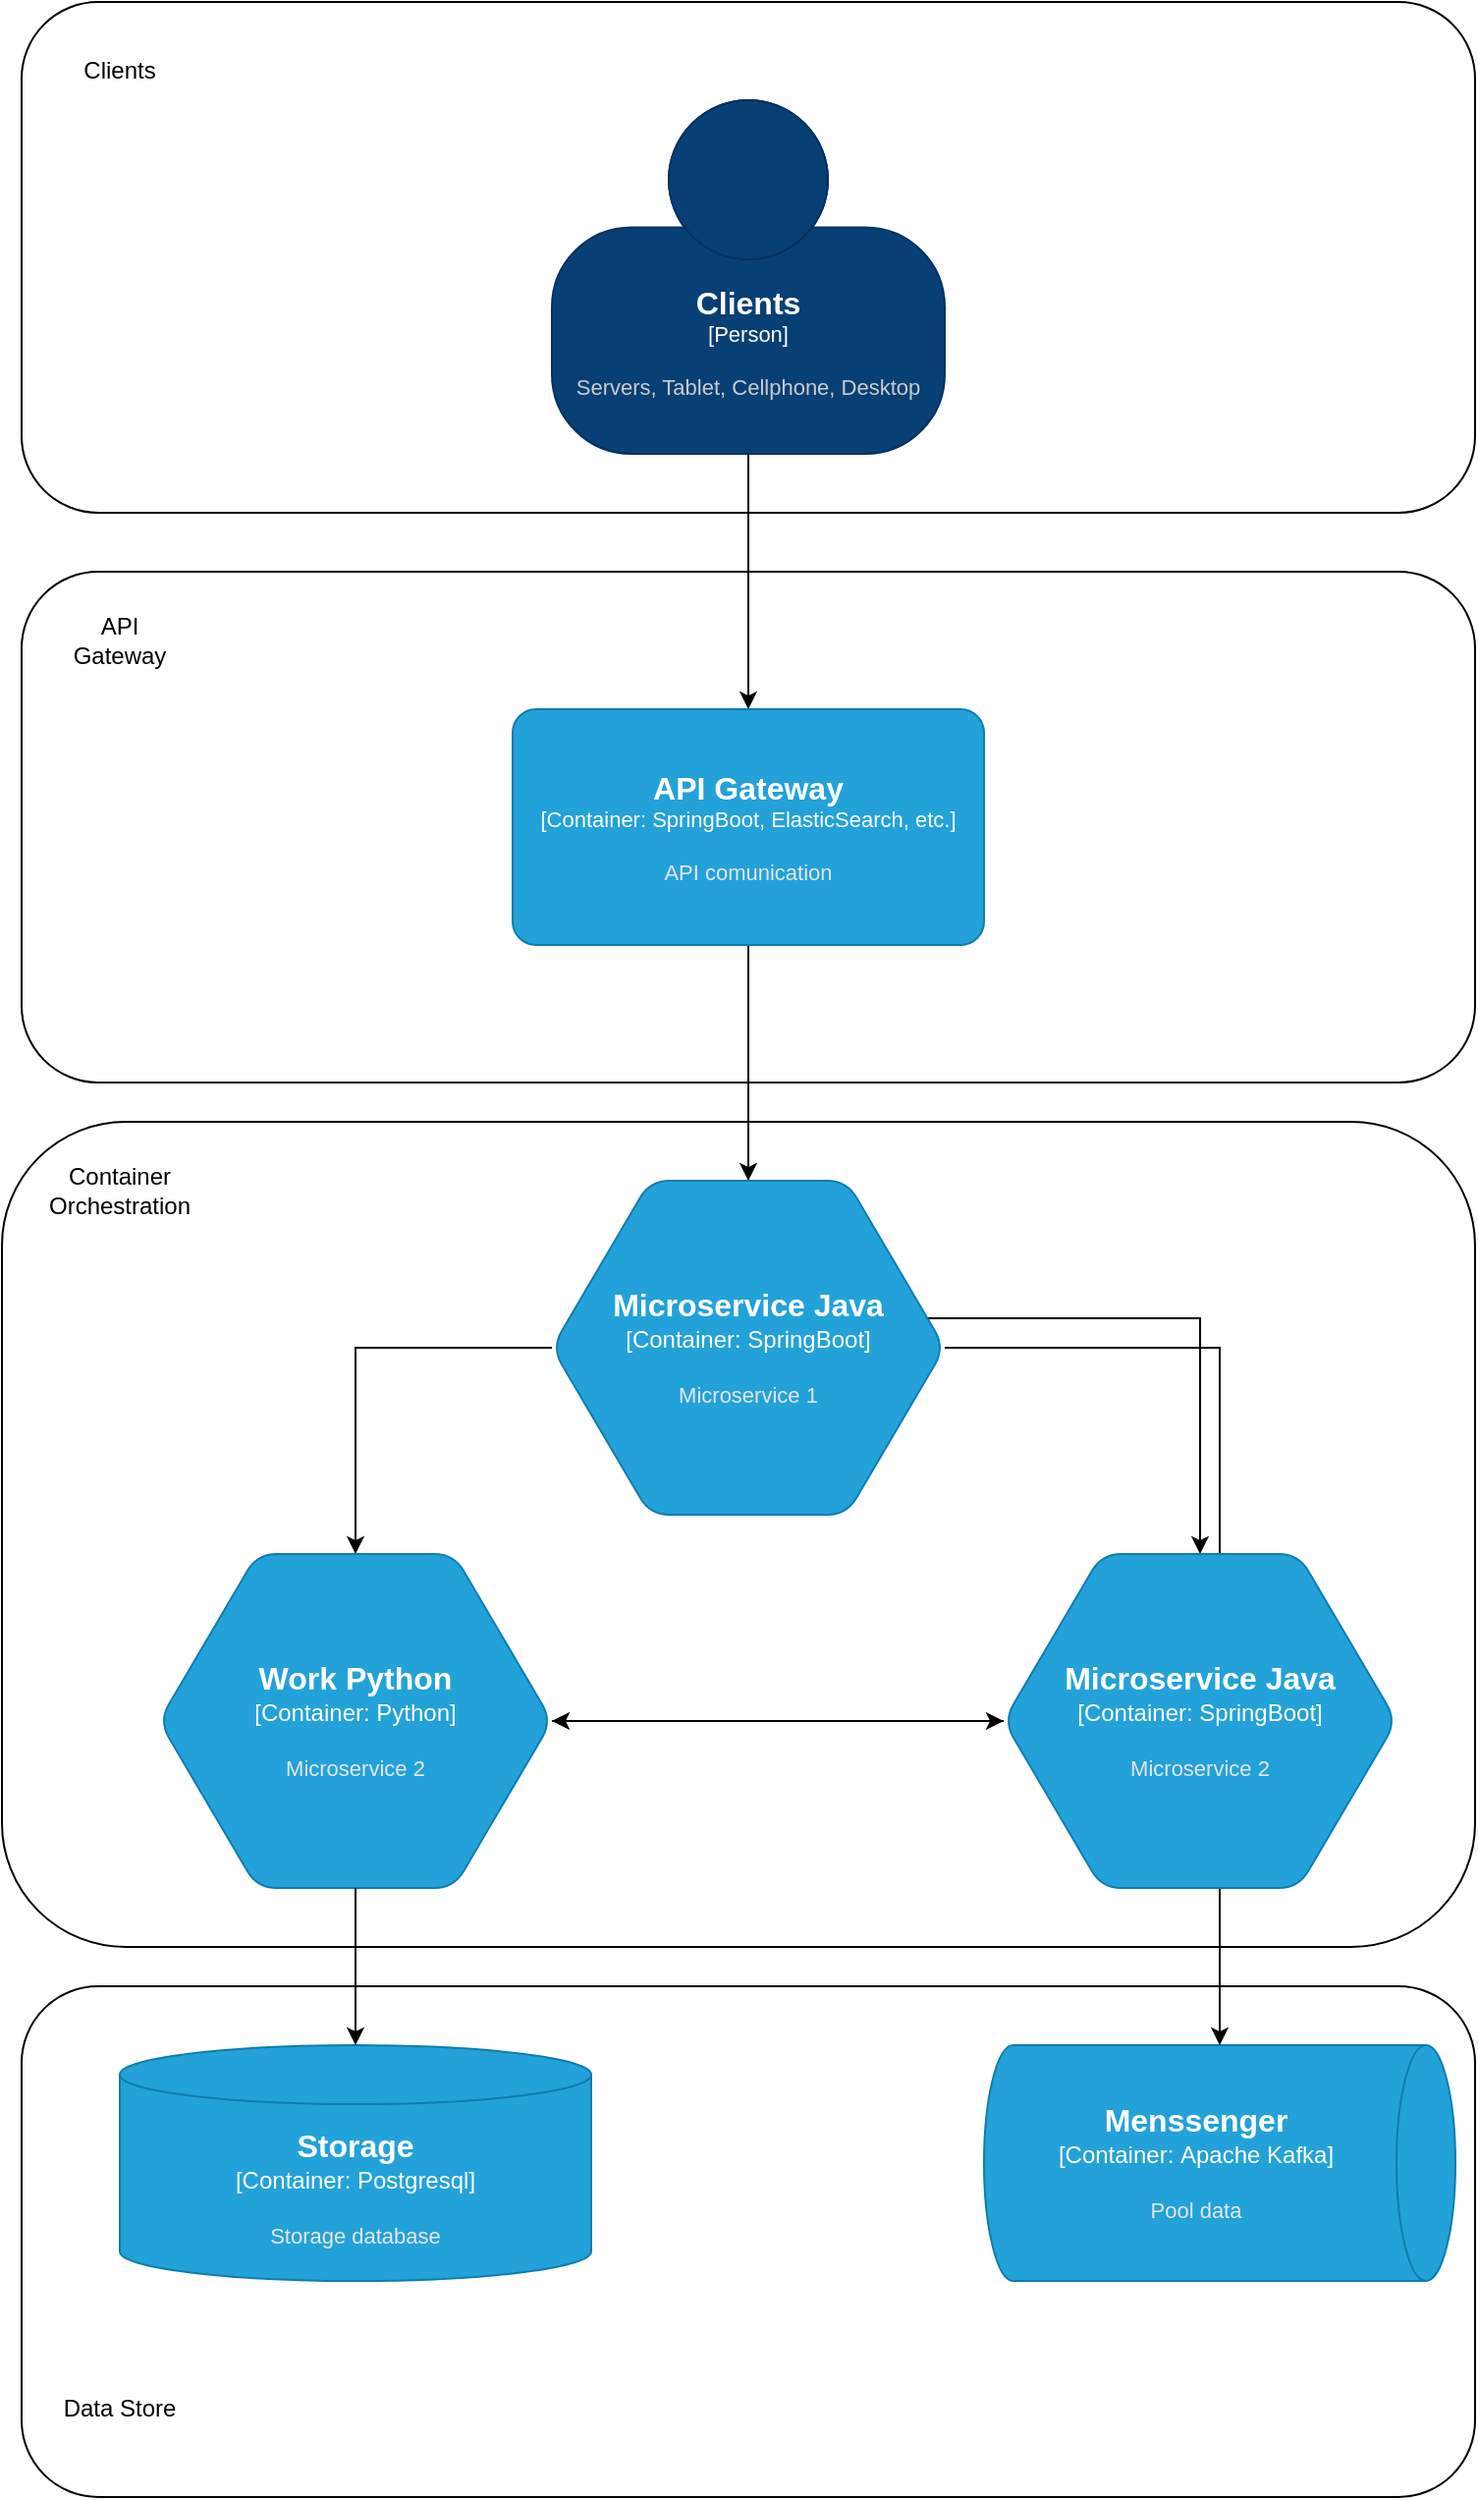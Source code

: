 <mxfile version="26.1.1">
  <diagram name="Página-1" id="Fx_aupuDhgohJPMCdNPm">
    <mxGraphModel dx="2206" dy="2340" grid="1" gridSize="10" guides="1" tooltips="1" connect="1" arrows="1" fold="1" page="1" pageScale="1" pageWidth="827" pageHeight="1169" math="0" shadow="0">
      <root>
        <mxCell id="0" />
        <mxCell id="1" parent="0" />
        <mxCell id="8dng1zDtRAngyuGrpScI-24" value="" style="rounded=1;whiteSpace=wrap;html=1;" vertex="1" parent="1">
          <mxGeometry x="30" y="960" width="740" height="260" as="geometry" />
        </mxCell>
        <mxCell id="8dng1zDtRAngyuGrpScI-23" value="" style="rounded=1;whiteSpace=wrap;html=1;" vertex="1" parent="1">
          <mxGeometry x="20" y="520" width="750" height="420" as="geometry" />
        </mxCell>
        <mxCell id="8dng1zDtRAngyuGrpScI-20" value="" style="rounded=1;whiteSpace=wrap;html=1;" vertex="1" parent="1">
          <mxGeometry x="30" y="240" width="740" height="260" as="geometry" />
        </mxCell>
        <mxCell id="8dng1zDtRAngyuGrpScI-19" value="" style="rounded=1;whiteSpace=wrap;html=1;" vertex="1" parent="1">
          <mxGeometry x="30" y="-50" width="740" height="260" as="geometry" />
        </mxCell>
        <mxCell id="8dng1zDtRAngyuGrpScI-7" value="" style="edgeStyle=orthogonalEdgeStyle;rounded=0;orthogonalLoop=1;jettySize=auto;html=1;" edge="1" parent="1" source="8dng1zDtRAngyuGrpScI-2" target="8dng1zDtRAngyuGrpScI-6">
          <mxGeometry relative="1" as="geometry" />
        </mxCell>
        <object placeholders="1" c4Name="Clients" c4Type="Person" c4Description="Servers, Tablet, Cellphone, Desktop" label="&lt;font style=&quot;font-size: 16px&quot;&gt;&lt;b&gt;%c4Name%&lt;/b&gt;&lt;/font&gt;&lt;div&gt;[%c4Type%]&lt;/div&gt;&lt;br&gt;&lt;div&gt;&lt;font style=&quot;font-size: 11px&quot;&gt;&lt;font color=&quot;#cccccc&quot;&gt;%c4Description%&lt;/font&gt;&lt;/div&gt;" id="8dng1zDtRAngyuGrpScI-2">
          <mxCell style="html=1;fontSize=11;dashed=0;whiteSpace=wrap;fillColor=#083F75;strokeColor=#06315C;fontColor=#ffffff;shape=mxgraph.c4.person2;align=center;metaEdit=1;points=[[0.5,0,0],[1,0.5,0],[1,0.75,0],[0.75,1,0],[0.5,1,0],[0.25,1,0],[0,0.75,0],[0,0.5,0]];resizable=0;" vertex="1" parent="1">
            <mxGeometry x="300" width="200" height="180" as="geometry" />
          </mxCell>
        </object>
        <object placeholders="1" c4Name="Menssenger" c4Type="Container" c4Technology="Apache Kafka" c4Description="Pool data" label="&lt;font style=&quot;font-size: 16px&quot;&gt;&lt;b&gt;%c4Name%&lt;/b&gt;&lt;/font&gt;&lt;div&gt;[%c4Type%:&amp;nbsp;%c4Technology%]&lt;/div&gt;&lt;br&gt;&lt;div&gt;&lt;font style=&quot;font-size: 11px&quot;&gt;&lt;font color=&quot;#E6E6E6&quot;&gt;%c4Description%&lt;/font&gt;&lt;/div&gt;" id="8dng1zDtRAngyuGrpScI-4">
          <mxCell style="shape=cylinder3;size=15;direction=south;whiteSpace=wrap;html=1;boundedLbl=1;rounded=0;labelBackgroundColor=none;fillColor=#23A2D9;fontSize=12;fontColor=#ffffff;align=center;strokeColor=#0E7DAD;metaEdit=1;points=[[0.5,0,0],[1,0.25,0],[1,0.5,0],[1,0.75,0],[0.5,1,0],[0,0.75,0],[0,0.5,0],[0,0.25,0]];resizable=0;" vertex="1" parent="1">
            <mxGeometry x="520" y="990" width="240" height="120" as="geometry" />
          </mxCell>
        </object>
        <object placeholders="1" c4Name="Storage" c4Type="Container" c4Technology="Postgresql" c4Description="Storage database" label="&lt;font style=&quot;font-size: 16px&quot;&gt;&lt;b&gt;%c4Name%&lt;/b&gt;&lt;/font&gt;&lt;div&gt;[%c4Type%:&amp;nbsp;%c4Technology%]&lt;/div&gt;&lt;br&gt;&lt;div&gt;&lt;font style=&quot;font-size: 11px&quot;&gt;&lt;font color=&quot;#E6E6E6&quot;&gt;%c4Description%&lt;/font&gt;&lt;/div&gt;" id="8dng1zDtRAngyuGrpScI-5">
          <mxCell style="shape=cylinder3;size=15;whiteSpace=wrap;html=1;boundedLbl=1;rounded=0;labelBackgroundColor=none;fillColor=#23A2D9;fontSize=12;fontColor=#ffffff;align=center;strokeColor=#0E7DAD;metaEdit=1;points=[[0.5,0,0],[1,0.25,0],[1,0.5,0],[1,0.75,0],[0.5,1,0],[0,0.75,0],[0,0.5,0],[0,0.25,0]];resizable=0;" vertex="1" parent="1">
            <mxGeometry x="80" y="990" width="240" height="120" as="geometry" />
          </mxCell>
        </object>
        <mxCell id="8dng1zDtRAngyuGrpScI-11" value="" style="edgeStyle=orthogonalEdgeStyle;rounded=0;orthogonalLoop=1;jettySize=auto;html=1;" edge="1" parent="1" source="8dng1zDtRAngyuGrpScI-6" target="8dng1zDtRAngyuGrpScI-8">
          <mxGeometry relative="1" as="geometry" />
        </mxCell>
        <mxCell id="8dng1zDtRAngyuGrpScI-12" style="edgeStyle=orthogonalEdgeStyle;rounded=0;orthogonalLoop=1;jettySize=auto;html=1;entryX=0.5;entryY=0;entryDx=0;entryDy=0;entryPerimeter=0;" edge="1" parent="1" source="8dng1zDtRAngyuGrpScI-20" target="8dng1zDtRAngyuGrpScI-10">
          <mxGeometry relative="1" as="geometry">
            <mxPoint x="620" y="660" as="targetPoint" />
          </mxGeometry>
        </mxCell>
        <mxCell id="8dng1zDtRAngyuGrpScI-13" style="edgeStyle=orthogonalEdgeStyle;rounded=0;orthogonalLoop=1;jettySize=auto;html=1;entryX=0.5;entryY=0;entryDx=0;entryDy=0;entryPerimeter=0;exitX=0;exitY=0.5;exitDx=0;exitDy=0;exitPerimeter=0;" edge="1" parent="1" source="8dng1zDtRAngyuGrpScI-8" target="8dng1zDtRAngyuGrpScI-9">
          <mxGeometry relative="1" as="geometry">
            <mxPoint x="200" y="730" as="targetPoint" />
          </mxGeometry>
        </mxCell>
        <object placeholders="1" c4Name="Microservice Java" c4Type="Container" c4Technology="SpringBoot" c4Description="Microservice 1" label="&lt;font style=&quot;font-size: 16px&quot;&gt;&lt;b&gt;%c4Name%&lt;/b&gt;&lt;/font&gt;&lt;div&gt;[%c4Type%:&amp;nbsp;%c4Technology%]&lt;/div&gt;&lt;br&gt;&lt;div&gt;&lt;font style=&quot;font-size: 11px&quot;&gt;&lt;font color=&quot;#E6E6E6&quot;&gt;%c4Description%&lt;/font&gt;&lt;/div&gt;" id="8dng1zDtRAngyuGrpScI-8">
          <mxCell style="shape=hexagon;size=50;perimeter=hexagonPerimeter2;whiteSpace=wrap;html=1;fixedSize=1;rounded=1;labelBackgroundColor=none;fillColor=#23A2D9;fontSize=12;fontColor=#ffffff;align=center;strokeColor=#0E7DAD;metaEdit=1;points=[[0.5,0,0],[1,0.25,0],[1,0.5,0],[1,0.75,0],[0.5,1,0],[0,0.75,0],[0,0.5,0],[0,0.25,0]];resizable=0;" vertex="1" parent="1">
            <mxGeometry x="300" y="550" width="200" height="170" as="geometry" />
          </mxCell>
        </object>
        <object placeholders="1" c4Name="Work Python" c4Type="Container" c4Technology="Python" c4Description="Microservice 2" label="&lt;font style=&quot;font-size: 16px&quot;&gt;&lt;b&gt;%c4Name%&lt;/b&gt;&lt;/font&gt;&lt;div&gt;[%c4Type%:&amp;nbsp;%c4Technology%]&lt;/div&gt;&lt;br&gt;&lt;div&gt;&lt;font style=&quot;font-size: 11px&quot;&gt;&lt;font color=&quot;#E6E6E6&quot;&gt;%c4Description%&lt;/font&gt;&lt;/div&gt;" id="8dng1zDtRAngyuGrpScI-9">
          <mxCell style="shape=hexagon;size=50;perimeter=hexagonPerimeter2;whiteSpace=wrap;html=1;fixedSize=1;rounded=1;labelBackgroundColor=none;fillColor=#23A2D9;fontSize=12;fontColor=#ffffff;align=center;strokeColor=#0E7DAD;metaEdit=1;points=[[0.5,0,0],[1,0.25,0],[1,0.5,0],[1,0.75,0],[0.5,1,0],[0,0.75,0],[0,0.5,0],[0,0.25,0]];resizable=0;" vertex="1" parent="1">
            <mxGeometry x="100" y="740" width="200" height="170" as="geometry" />
          </mxCell>
        </object>
        <mxCell id="8dng1zDtRAngyuGrpScI-15" style="edgeStyle=orthogonalEdgeStyle;rounded=0;orthogonalLoop=1;jettySize=auto;html=1;entryX=0;entryY=0.5;entryDx=0;entryDy=0;entryPerimeter=0;" edge="1" parent="1" source="8dng1zDtRAngyuGrpScI-9" target="8dng1zDtRAngyuGrpScI-10">
          <mxGeometry relative="1" as="geometry" />
        </mxCell>
        <mxCell id="8dng1zDtRAngyuGrpScI-16" style="edgeStyle=orthogonalEdgeStyle;rounded=0;orthogonalLoop=1;jettySize=auto;html=1;entryX=1;entryY=0.5;entryDx=0;entryDy=0;entryPerimeter=0;" edge="1" parent="1" source="8dng1zDtRAngyuGrpScI-10" target="8dng1zDtRAngyuGrpScI-9">
          <mxGeometry relative="1" as="geometry" />
        </mxCell>
        <mxCell id="8dng1zDtRAngyuGrpScI-17" style="edgeStyle=orthogonalEdgeStyle;rounded=0;orthogonalLoop=1;jettySize=auto;html=1;entryX=0.5;entryY=0;entryDx=0;entryDy=0;entryPerimeter=0;" edge="1" parent="1" source="8dng1zDtRAngyuGrpScI-9" target="8dng1zDtRAngyuGrpScI-5">
          <mxGeometry relative="1" as="geometry" />
        </mxCell>
        <mxCell id="8dng1zDtRAngyuGrpScI-18" style="edgeStyle=orthogonalEdgeStyle;rounded=0;orthogonalLoop=1;jettySize=auto;html=1;entryX=0;entryY=0.5;entryDx=0;entryDy=0;entryPerimeter=0;" edge="1" parent="1" source="8dng1zDtRAngyuGrpScI-8" target="8dng1zDtRAngyuGrpScI-4">
          <mxGeometry relative="1" as="geometry" />
        </mxCell>
        <object placeholders="1" c4Name="API Gateway" c4Type="Container" c4Technology="SpringBoot, ElasticSearch, etc." c4Description="API comunication" label="&lt;font style=&quot;font-size: 16px&quot;&gt;&lt;b&gt;%c4Name%&lt;/b&gt;&lt;/font&gt;&lt;div&gt;[%c4Type%: %c4Technology%]&lt;/div&gt;&lt;br&gt;&lt;div&gt;&lt;font style=&quot;font-size: 11px&quot;&gt;&lt;font color=&quot;#E6E6E6&quot;&gt;%c4Description%&lt;/font&gt;&lt;/div&gt;" id="8dng1zDtRAngyuGrpScI-6">
          <mxCell style="rounded=1;whiteSpace=wrap;html=1;fontSize=11;labelBackgroundColor=none;fillColor=#23A2D9;fontColor=#ffffff;align=center;arcSize=10;strokeColor=#0E7DAD;metaEdit=1;resizable=0;points=[[0.25,0,0],[0.5,0,0],[0.75,0,0],[1,0.25,0],[1,0.5,0],[1,0.75,0],[0.75,1,0],[0.5,1,0],[0.25,1,0],[0,0.75,0],[0,0.5,0],[0,0.25,0]];" vertex="1" parent="1">
            <mxGeometry x="280" y="310" width="240" height="120" as="geometry" />
          </mxCell>
        </object>
        <mxCell id="8dng1zDtRAngyuGrpScI-25" value="Clients" style="text;html=1;align=center;verticalAlign=middle;whiteSpace=wrap;rounded=0;" vertex="1" parent="1">
          <mxGeometry x="50" y="-30" width="60" height="30" as="geometry" />
        </mxCell>
        <mxCell id="8dng1zDtRAngyuGrpScI-26" value="API Gateway" style="text;html=1;align=center;verticalAlign=middle;whiteSpace=wrap;rounded=0;" vertex="1" parent="1">
          <mxGeometry x="50" y="260" width="60" height="30" as="geometry" />
        </mxCell>
        <mxCell id="8dng1zDtRAngyuGrpScI-27" value="Container Orchestration" style="text;html=1;align=center;verticalAlign=middle;whiteSpace=wrap;rounded=0;" vertex="1" parent="1">
          <mxGeometry x="50" y="540" width="60" height="30" as="geometry" />
        </mxCell>
        <mxCell id="8dng1zDtRAngyuGrpScI-28" value="Data Store" style="text;html=1;align=center;verticalAlign=middle;whiteSpace=wrap;rounded=0;" vertex="1" parent="1">
          <mxGeometry x="50" y="1160" width="60" height="30" as="geometry" />
        </mxCell>
        <object placeholders="1" c4Name="Microservice Java" c4Type="Container" c4Technology="SpringBoot" c4Description="Microservice 2" label="&lt;font style=&quot;font-size: 16px&quot;&gt;&lt;b&gt;%c4Name%&lt;/b&gt;&lt;/font&gt;&lt;div&gt;[%c4Type%:&amp;nbsp;%c4Technology%]&lt;/div&gt;&lt;br&gt;&lt;div&gt;&lt;font style=&quot;font-size: 11px&quot;&gt;&lt;font color=&quot;#E6E6E6&quot;&gt;%c4Description%&lt;/font&gt;&lt;/div&gt;" id="8dng1zDtRAngyuGrpScI-10">
          <mxCell style="shape=hexagon;size=50;perimeter=hexagonPerimeter2;whiteSpace=wrap;html=1;fixedSize=1;rounded=1;labelBackgroundColor=none;fillColor=#23A2D9;fontSize=12;fontColor=#ffffff;align=center;strokeColor=#0E7DAD;metaEdit=1;points=[[0.5,0,0],[1,0.25,0],[1,0.5,0],[1,0.75,0],[0.5,1,0],[0,0.75,0],[0,0.5,0],[0,0.25,0]];resizable=0;" vertex="1" parent="1">
            <mxGeometry x="530" y="740" width="200" height="170" as="geometry" />
          </mxCell>
        </object>
      </root>
    </mxGraphModel>
  </diagram>
</mxfile>
